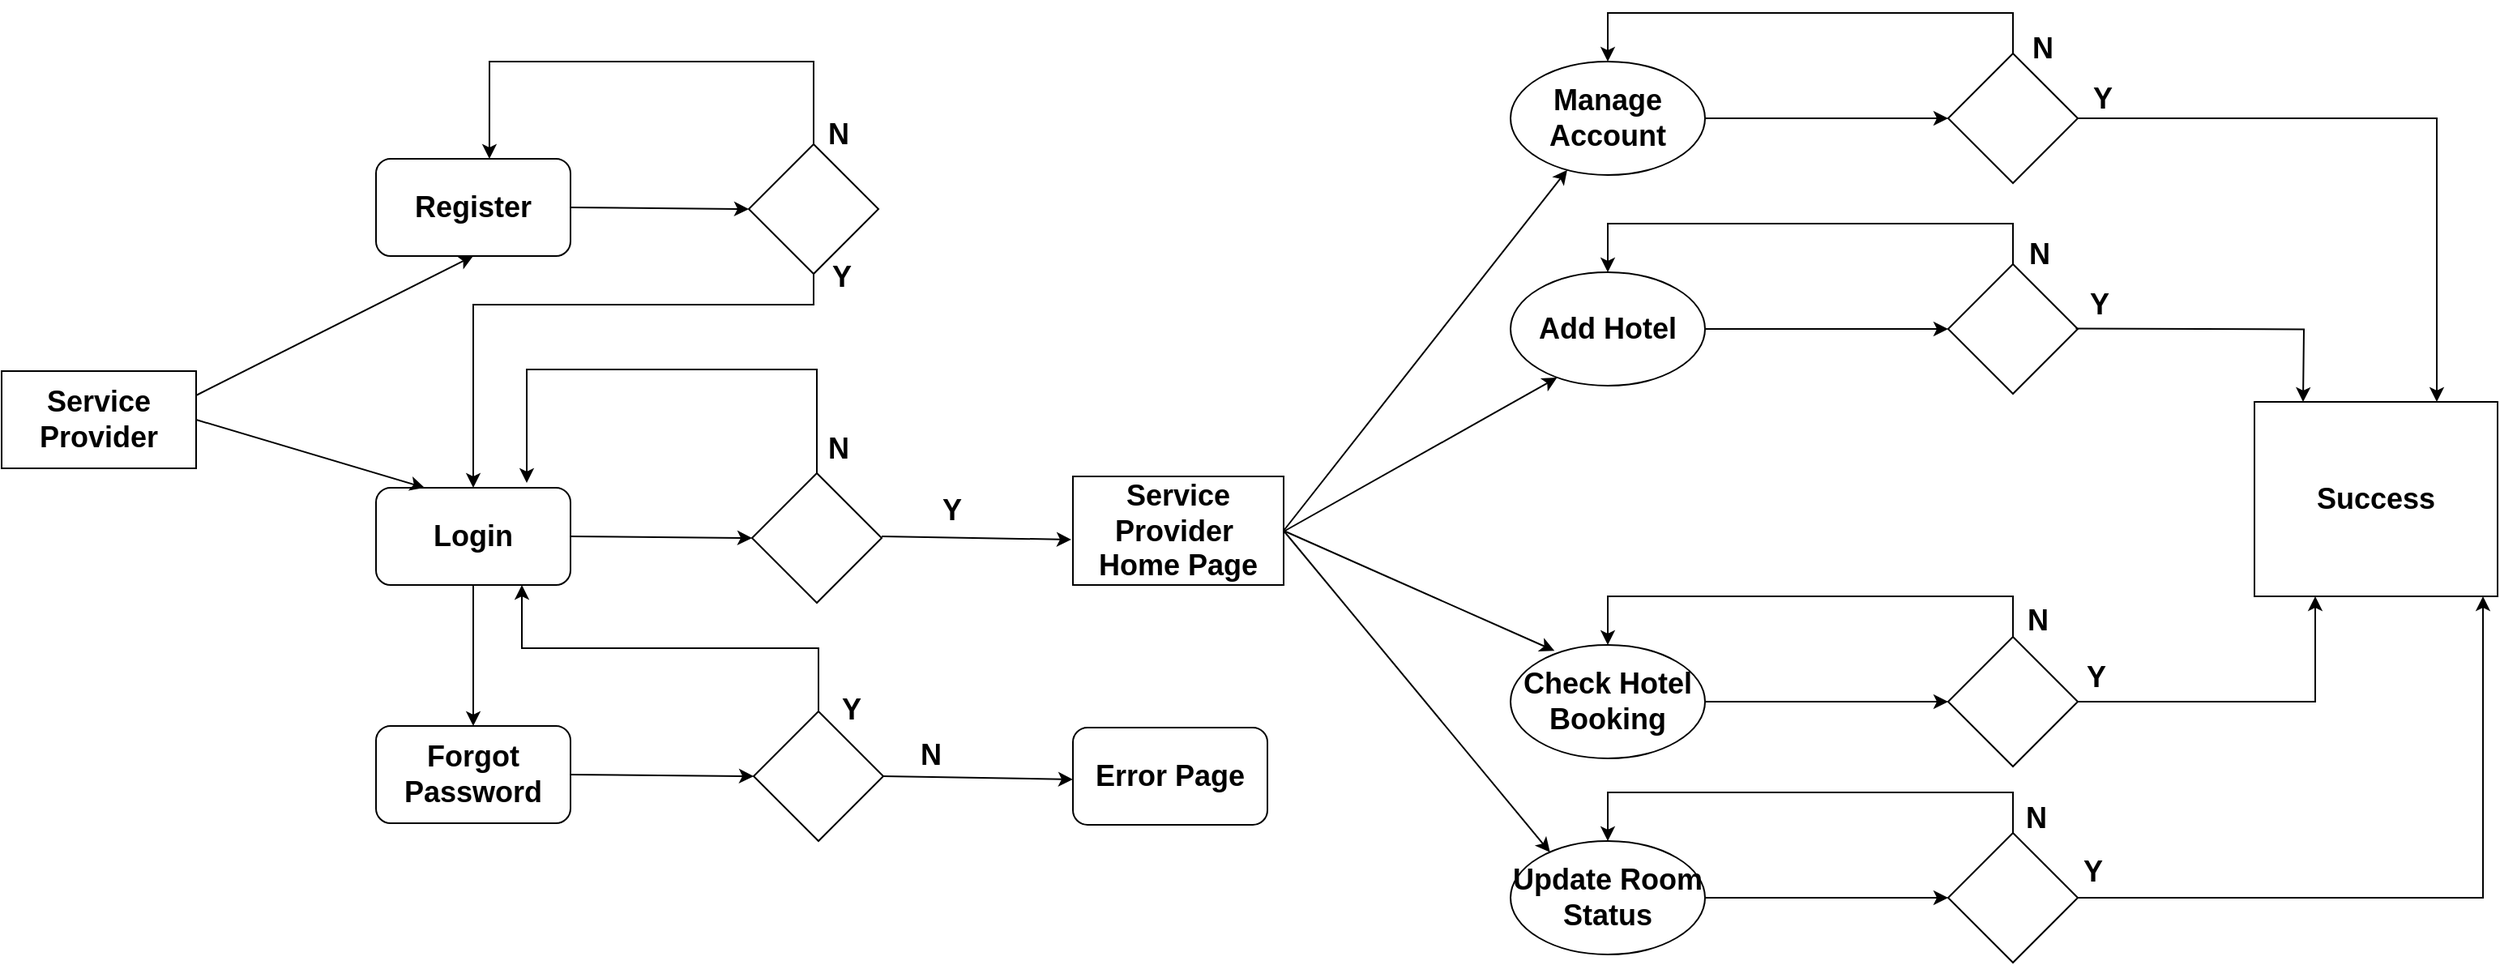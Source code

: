 <mxfile version="16.5.1" type="device"><diagram id="aTE2Z9PdLx8WyqSaNZtt" name="Page-1"><mxGraphModel dx="1730" dy="1068" grid="1" gridSize="10" guides="1" tooltips="1" connect="1" arrows="1" fold="1" page="1" pageScale="1" pageWidth="1700" pageHeight="1100" math="0" shadow="0"><root><mxCell id="0"/><mxCell id="1" parent="0"/><mxCell id="R35jRKacJj8eLbUr8XfI-1" value="&lt;b&gt;&lt;font style=&quot;font-size: 18px&quot;&gt;Service Provider&lt;/font&gt;&lt;/b&gt;" style="rounded=0;whiteSpace=wrap;html=1;" vertex="1" parent="1"><mxGeometry x="49" y="401" width="120" height="60" as="geometry"/></mxCell><mxCell id="R35jRKacJj8eLbUr8XfI-2" value="&lt;b&gt;&lt;font style=&quot;font-size: 18px&quot;&gt;Register&lt;/font&gt;&lt;/b&gt;" style="rounded=1;whiteSpace=wrap;html=1;" vertex="1" parent="1"><mxGeometry x="280" y="270" width="120" height="60" as="geometry"/></mxCell><mxCell id="R35jRKacJj8eLbUr8XfI-3" value="&lt;b&gt;&lt;font style=&quot;font-size: 18px&quot;&gt;Login&lt;/font&gt;&lt;/b&gt;" style="rounded=1;whiteSpace=wrap;html=1;" vertex="1" parent="1"><mxGeometry x="280" y="473" width="120" height="60" as="geometry"/></mxCell><mxCell id="R35jRKacJj8eLbUr8XfI-5" value="&lt;b&gt;&lt;font style=&quot;font-size: 18px&quot;&gt;Forgot Password&lt;/font&gt;&lt;/b&gt;" style="rounded=1;whiteSpace=wrap;html=1;" vertex="1" parent="1"><mxGeometry x="280" y="620" width="120" height="60" as="geometry"/></mxCell><mxCell id="R35jRKacJj8eLbUr8XfI-7" value="" style="endArrow=classic;html=1;rounded=0;exitX=1;exitY=0.25;exitDx=0;exitDy=0;entryX=0.5;entryY=1;entryDx=0;entryDy=0;" edge="1" parent="1" source="R35jRKacJj8eLbUr8XfI-1" target="R35jRKacJj8eLbUr8XfI-2"><mxGeometry width="50" height="50" relative="1" as="geometry"><mxPoint x="710" y="530" as="sourcePoint"/><mxPoint x="760" y="480" as="targetPoint"/></mxGeometry></mxCell><mxCell id="R35jRKacJj8eLbUr8XfI-8" value="" style="endArrow=classic;html=1;rounded=0;exitX=1;exitY=0.5;exitDx=0;exitDy=0;entryX=0.25;entryY=0;entryDx=0;entryDy=0;" edge="1" parent="1" source="R35jRKacJj8eLbUr8XfI-1" target="R35jRKacJj8eLbUr8XfI-3"><mxGeometry width="50" height="50" relative="1" as="geometry"><mxPoint x="240" y="540" as="sourcePoint"/><mxPoint x="760" y="480" as="targetPoint"/></mxGeometry></mxCell><mxCell id="R35jRKacJj8eLbUr8XfI-9" value="" style="endArrow=classic;html=1;rounded=0;exitX=0.5;exitY=1;exitDx=0;exitDy=0;" edge="1" parent="1" source="R35jRKacJj8eLbUr8XfI-3" target="R35jRKacJj8eLbUr8XfI-5"><mxGeometry width="50" height="50" relative="1" as="geometry"><mxPoint x="330" y="560" as="sourcePoint"/><mxPoint x="450" y="560" as="targetPoint"/></mxGeometry></mxCell><mxCell id="R35jRKacJj8eLbUr8XfI-10" value="" style="rhombus;whiteSpace=wrap;html=1;" vertex="1" parent="1"><mxGeometry x="510" y="261" width="80" height="80" as="geometry"/></mxCell><mxCell id="R35jRKacJj8eLbUr8XfI-11" value="" style="rhombus;whiteSpace=wrap;html=1;" vertex="1" parent="1"><mxGeometry x="512" y="464" width="80" height="80" as="geometry"/></mxCell><mxCell id="R35jRKacJj8eLbUr8XfI-12" value="" style="rhombus;whiteSpace=wrap;html=1;" vertex="1" parent="1"><mxGeometry x="513" y="611" width="80" height="80" as="geometry"/></mxCell><mxCell id="R35jRKacJj8eLbUr8XfI-13" value="" style="endArrow=classic;html=1;rounded=0;exitX=1;exitY=0.5;exitDx=0;exitDy=0;entryX=0;entryY=0.5;entryDx=0;entryDy=0;" edge="1" parent="1" source="R35jRKacJj8eLbUr8XfI-2" target="R35jRKacJj8eLbUr8XfI-10"><mxGeometry width="50" height="50" relative="1" as="geometry"><mxPoint x="710" y="530" as="sourcePoint"/><mxPoint x="760" y="480" as="targetPoint"/></mxGeometry></mxCell><mxCell id="R35jRKacJj8eLbUr8XfI-15" value="" style="endArrow=classic;html=1;rounded=0;exitX=0.5;exitY=0;exitDx=0;exitDy=0;edgeStyle=orthogonalEdgeStyle;entryX=0.583;entryY=0;entryDx=0;entryDy=0;entryPerimeter=0;" edge="1" parent="1" source="R35jRKacJj8eLbUr8XfI-10" target="R35jRKacJj8eLbUr8XfI-2"><mxGeometry width="50" height="50" relative="1" as="geometry"><mxPoint x="600" y="250" as="sourcePoint"/><mxPoint x="350" y="220" as="targetPoint"/><Array as="points"><mxPoint x="550" y="210"/><mxPoint x="350" y="210"/></Array></mxGeometry></mxCell><mxCell id="R35jRKacJj8eLbUr8XfI-16" value="" style="endArrow=classic;html=1;rounded=0;exitX=0.5;exitY=0;exitDx=0;exitDy=0;edgeStyle=orthogonalEdgeStyle;" edge="1" parent="1" source="R35jRKacJj8eLbUr8XfI-11"><mxGeometry width="50" height="50" relative="1" as="geometry"><mxPoint x="573" y="439" as="sourcePoint"/><mxPoint x="373" y="470" as="targetPoint"/><Array as="points"><mxPoint x="552" y="400"/><mxPoint x="373" y="400"/></Array></mxGeometry></mxCell><mxCell id="R35jRKacJj8eLbUr8XfI-20" value="" style="endArrow=classic;html=1;rounded=0;exitX=0.5;exitY=1;exitDx=0;exitDy=0;edgeStyle=orthogonalEdgeStyle;" edge="1" parent="1" source="R35jRKacJj8eLbUr8XfI-10" target="R35jRKacJj8eLbUr8XfI-3"><mxGeometry width="50" height="50" relative="1" as="geometry"><mxPoint x="260" y="470" as="sourcePoint"/><mxPoint x="310" y="420" as="targetPoint"/><Array as="points"><mxPoint x="550" y="360"/><mxPoint x="340" y="360"/></Array></mxGeometry></mxCell><mxCell id="R35jRKacJj8eLbUr8XfI-21" value="" style="endArrow=classic;html=1;rounded=0;entryX=0;entryY=0.5;entryDx=0;entryDy=0;exitX=1;exitY=0.5;exitDx=0;exitDy=0;" edge="1" parent="1" source="R35jRKacJj8eLbUr8XfI-3" target="R35jRKacJj8eLbUr8XfI-11"><mxGeometry width="50" height="50" relative="1" as="geometry"><mxPoint x="260" y="470" as="sourcePoint"/><mxPoint x="310" y="420" as="targetPoint"/></mxGeometry></mxCell><mxCell id="R35jRKacJj8eLbUr8XfI-22" value="" style="endArrow=classic;html=1;rounded=0;exitX=0.5;exitY=0;exitDx=0;exitDy=0;entryX=0.75;entryY=1;entryDx=0;entryDy=0;edgeStyle=orthogonalEdgeStyle;" edge="1" parent="1" source="R35jRKacJj8eLbUr8XfI-12" target="R35jRKacJj8eLbUr8XfI-3"><mxGeometry width="50" height="50" relative="1" as="geometry"><mxPoint x="260" y="470" as="sourcePoint"/><mxPoint x="310" y="420" as="targetPoint"/></mxGeometry></mxCell><mxCell id="R35jRKacJj8eLbUr8XfI-23" value="" style="endArrow=classic;html=1;rounded=0;exitX=1;exitY=0.5;exitDx=0;exitDy=0;entryX=0;entryY=0.5;entryDx=0;entryDy=0;" edge="1" parent="1" source="R35jRKacJj8eLbUr8XfI-5" target="R35jRKacJj8eLbUr8XfI-12"><mxGeometry width="50" height="50" relative="1" as="geometry"><mxPoint x="260" y="470" as="sourcePoint"/><mxPoint x="510" y="650" as="targetPoint"/></mxGeometry></mxCell><mxCell id="R35jRKacJj8eLbUr8XfI-25" value="" style="endArrow=classic;html=1;rounded=0;exitX=1;exitY=0.5;exitDx=0;exitDy=0;" edge="1" parent="1" source="R35jRKacJj8eLbUr8XfI-12"><mxGeometry width="50" height="50" relative="1" as="geometry"><mxPoint x="597" y="652" as="sourcePoint"/><mxPoint x="710" y="653" as="targetPoint"/></mxGeometry></mxCell><mxCell id="R35jRKacJj8eLbUr8XfI-26" value="&lt;b&gt;&lt;font style=&quot;font-size: 18px&quot;&gt;Error Page&lt;/font&gt;&lt;/b&gt;" style="rounded=1;whiteSpace=wrap;html=1;" vertex="1" parent="1"><mxGeometry x="710" y="621" width="120" height="60" as="geometry"/></mxCell><mxCell id="R35jRKacJj8eLbUr8XfI-27" value="&lt;b style=&quot;font-size: 18px&quot;&gt;Service Provider&amp;nbsp;&lt;br&gt;Home Page&lt;/b&gt;" style="rounded=0;whiteSpace=wrap;html=1;" vertex="1" parent="1"><mxGeometry x="710" y="466" width="130" height="67" as="geometry"/></mxCell><mxCell id="R35jRKacJj8eLbUr8XfI-28" value="" style="endArrow=classic;html=1;rounded=0;exitX=1;exitY=0.5;exitDx=0;exitDy=0;" edge="1" parent="1"><mxGeometry width="50" height="50" relative="1" as="geometry"><mxPoint x="592" y="503" as="sourcePoint"/><mxPoint x="709" y="505" as="targetPoint"/></mxGeometry></mxCell><mxCell id="R35jRKacJj8eLbUr8XfI-29" value="&lt;b&gt;&lt;font style=&quot;font-size: 18px&quot;&gt;Manage Account&lt;/font&gt;&lt;/b&gt;" style="ellipse;whiteSpace=wrap;html=1;" vertex="1" parent="1"><mxGeometry x="980" y="210" width="120" height="70" as="geometry"/></mxCell><mxCell id="R35jRKacJj8eLbUr8XfI-30" value="&lt;span style=&quot;font-size: 18px&quot;&gt;&lt;b&gt;Add Hotel&lt;/b&gt;&lt;/span&gt;" style="ellipse;whiteSpace=wrap;html=1;" vertex="1" parent="1"><mxGeometry x="980" y="340" width="120" height="70" as="geometry"/></mxCell><mxCell id="R35jRKacJj8eLbUr8XfI-32" value="&lt;b&gt;&lt;font style=&quot;font-size: 18px&quot;&gt;Check Hotel Booking&lt;/font&gt;&lt;/b&gt;" style="ellipse;whiteSpace=wrap;html=1;" vertex="1" parent="1"><mxGeometry x="980" y="570" width="120" height="70" as="geometry"/></mxCell><mxCell id="R35jRKacJj8eLbUr8XfI-33" value="" style="endArrow=classic;html=1;rounded=0;exitX=1;exitY=0.5;exitDx=0;exitDy=0;" edge="1" parent="1" source="R35jRKacJj8eLbUr8XfI-27" target="R35jRKacJj8eLbUr8XfI-29"><mxGeometry width="50" height="50" relative="1" as="geometry"><mxPoint x="840" y="490" as="sourcePoint"/><mxPoint x="890" y="440" as="targetPoint"/></mxGeometry></mxCell><mxCell id="R35jRKacJj8eLbUr8XfI-34" value="" style="endArrow=classic;html=1;rounded=0;entryX=0.239;entryY=0.929;entryDx=0;entryDy=0;entryPerimeter=0;" edge="1" parent="1" target="R35jRKacJj8eLbUr8XfI-30"><mxGeometry width="50" height="50" relative="1" as="geometry"><mxPoint x="840" y="500" as="sourcePoint"/><mxPoint x="1034.165" y="286.589" as="targetPoint"/></mxGeometry></mxCell><mxCell id="R35jRKacJj8eLbUr8XfI-36" value="" style="endArrow=classic;html=1;rounded=0;entryX=0.226;entryY=0.051;entryDx=0;entryDy=0;entryPerimeter=0;exitX=1;exitY=0.5;exitDx=0;exitDy=0;" edge="1" parent="1" source="R35jRKacJj8eLbUr8XfI-27" target="R35jRKacJj8eLbUr8XfI-32"><mxGeometry width="50" height="50" relative="1" as="geometry"><mxPoint x="860" y="520" as="sourcePoint"/><mxPoint x="1034.165" y="306.589" as="targetPoint"/></mxGeometry></mxCell><mxCell id="R35jRKacJj8eLbUr8XfI-38" value="&lt;b&gt;&lt;font style=&quot;font-size: 18px&quot;&gt;Update Room Status&lt;/font&gt;&lt;/b&gt;" style="ellipse;whiteSpace=wrap;html=1;" vertex="1" parent="1"><mxGeometry x="980" y="691" width="120" height="70" as="geometry"/></mxCell><mxCell id="R35jRKacJj8eLbUr8XfI-39" value="" style="endArrow=classic;html=1;rounded=0;entryX=0.203;entryY=0.099;entryDx=0;entryDy=0;entryPerimeter=0;exitX=1;exitY=0.5;exitDx=0;exitDy=0;" edge="1" parent="1" source="R35jRKacJj8eLbUr8XfI-27" target="R35jRKacJj8eLbUr8XfI-38"><mxGeometry width="50" height="50" relative="1" as="geometry"><mxPoint x="910" y="620" as="sourcePoint"/><mxPoint x="1077.12" y="694.07" as="targetPoint"/></mxGeometry></mxCell><mxCell id="R35jRKacJj8eLbUr8XfI-40" value="" style="rhombus;whiteSpace=wrap;html=1;" vertex="1" parent="1"><mxGeometry x="1250" y="205" width="80" height="80" as="geometry"/></mxCell><mxCell id="R35jRKacJj8eLbUr8XfI-41" value="" style="rhombus;whiteSpace=wrap;html=1;" vertex="1" parent="1"><mxGeometry x="1250" y="335" width="80" height="80" as="geometry"/></mxCell><mxCell id="R35jRKacJj8eLbUr8XfI-43" value="" style="rhombus;whiteSpace=wrap;html=1;" vertex="1" parent="1"><mxGeometry x="1250" y="565" width="80" height="80" as="geometry"/></mxCell><mxCell id="R35jRKacJj8eLbUr8XfI-44" value="" style="rhombus;whiteSpace=wrap;html=1;" vertex="1" parent="1"><mxGeometry x="1250" y="686" width="80" height="80" as="geometry"/></mxCell><mxCell id="R35jRKacJj8eLbUr8XfI-45" value="" style="endArrow=classic;html=1;rounded=0;exitX=0.5;exitY=0;exitDx=0;exitDy=0;entryX=0.5;entryY=0;entryDx=0;entryDy=0;edgeStyle=orthogonalEdgeStyle;" edge="1" parent="1" source="R35jRKacJj8eLbUr8XfI-40" target="R35jRKacJj8eLbUr8XfI-29"><mxGeometry width="50" height="50" relative="1" as="geometry"><mxPoint x="1210" y="340" as="sourcePoint"/><mxPoint x="1260" y="290" as="targetPoint"/><Array as="points"><mxPoint x="1290" y="180"/><mxPoint x="1040" y="180"/></Array></mxGeometry></mxCell><mxCell id="R35jRKacJj8eLbUr8XfI-47" value="" style="endArrow=classic;html=1;rounded=0;exitX=0.5;exitY=0;exitDx=0;exitDy=0;entryX=0.5;entryY=0;entryDx=0;entryDy=0;edgeStyle=orthogonalEdgeStyle;" edge="1" parent="1"><mxGeometry width="50" height="50" relative="1" as="geometry"><mxPoint x="1290" y="335" as="sourcePoint"/><mxPoint x="1040" y="340" as="targetPoint"/><Array as="points"><mxPoint x="1290" y="310"/><mxPoint x="1040" y="310"/></Array></mxGeometry></mxCell><mxCell id="R35jRKacJj8eLbUr8XfI-49" value="" style="endArrow=classic;html=1;rounded=0;exitX=0.5;exitY=0;exitDx=0;exitDy=0;entryX=0.5;entryY=0;entryDx=0;entryDy=0;edgeStyle=orthogonalEdgeStyle;" edge="1" parent="1"><mxGeometry width="50" height="50" relative="1" as="geometry"><mxPoint x="1290" y="565" as="sourcePoint"/><mxPoint x="1040" y="570" as="targetPoint"/><Array as="points"><mxPoint x="1290" y="540"/><mxPoint x="1040" y="540"/></Array></mxGeometry></mxCell><mxCell id="R35jRKacJj8eLbUr8XfI-50" value="" style="endArrow=classic;html=1;rounded=0;exitX=0.5;exitY=0;exitDx=0;exitDy=0;entryX=0.5;entryY=0;entryDx=0;entryDy=0;edgeStyle=orthogonalEdgeStyle;" edge="1" parent="1"><mxGeometry width="50" height="50" relative="1" as="geometry"><mxPoint x="1290" y="686" as="sourcePoint"/><mxPoint x="1040" y="691" as="targetPoint"/><Array as="points"><mxPoint x="1290" y="661"/><mxPoint x="1040" y="661"/></Array></mxGeometry></mxCell><mxCell id="R35jRKacJj8eLbUr8XfI-51" value="&lt;b&gt;&lt;font style=&quot;font-size: 18px&quot;&gt;Success&lt;/font&gt;&lt;/b&gt;" style="rounded=0;whiteSpace=wrap;html=1;" vertex="1" parent="1"><mxGeometry x="1439" y="420" width="150" height="120" as="geometry"/></mxCell><mxCell id="R35jRKacJj8eLbUr8XfI-53" value="" style="endArrow=classic;html=1;rounded=0;exitX=0.984;exitY=0.409;exitDx=0;exitDy=0;exitPerimeter=0;edgeStyle=orthogonalEdgeStyle;" edge="1" parent="1"><mxGeometry width="50" height="50" relative="1" as="geometry"><mxPoint x="1328.72" y="374.72" as="sourcePoint"/><mxPoint x="1469" y="420" as="targetPoint"/></mxGeometry></mxCell><mxCell id="R35jRKacJj8eLbUr8XfI-54" value="" style="endArrow=classic;html=1;rounded=0;exitX=1;exitY=0.5;exitDx=0;exitDy=0;entryX=0.75;entryY=0;entryDx=0;entryDy=0;edgeStyle=orthogonalEdgeStyle;" edge="1" parent="1" source="R35jRKacJj8eLbUr8XfI-40" target="R35jRKacJj8eLbUr8XfI-51"><mxGeometry width="50" height="50" relative="1" as="geometry"><mxPoint x="1340" y="270" as="sourcePoint"/><mxPoint x="1390" y="220" as="targetPoint"/></mxGeometry></mxCell><mxCell id="R35jRKacJj8eLbUr8XfI-56" value="" style="endArrow=classic;html=1;rounded=0;entryX=0.25;entryY=1;entryDx=0;entryDy=0;edgeStyle=orthogonalEdgeStyle;" edge="1" parent="1" source="R35jRKacJj8eLbUr8XfI-43" target="R35jRKacJj8eLbUr8XfI-51"><mxGeometry width="50" height="50" relative="1" as="geometry"><mxPoint x="1400" y="650" as="sourcePoint"/><mxPoint x="1450" y="600" as="targetPoint"/></mxGeometry></mxCell><mxCell id="R35jRKacJj8eLbUr8XfI-58" value="" style="endArrow=classic;html=1;rounded=0;exitX=1;exitY=0.5;exitDx=0;exitDy=0;entryX=0.94;entryY=1;entryDx=0;entryDy=0;entryPerimeter=0;edgeStyle=orthogonalEdgeStyle;" edge="1" parent="1" source="R35jRKacJj8eLbUr8XfI-44" target="R35jRKacJj8eLbUr8XfI-51"><mxGeometry width="50" height="50" relative="1" as="geometry"><mxPoint x="1330" y="770" as="sourcePoint"/><mxPoint x="1380" y="720" as="targetPoint"/></mxGeometry></mxCell><mxCell id="R35jRKacJj8eLbUr8XfI-59" value="&lt;b&gt;&lt;font style=&quot;font-size: 18px&quot;&gt;Y&lt;/font&gt;&lt;/b&gt;" style="text;html=1;align=center;verticalAlign=middle;resizable=0;points=[];autosize=1;strokeColor=none;fillColor=none;fontSize=15;" vertex="1" parent="1"><mxGeometry x="552" y="333" width="30" height="20" as="geometry"/></mxCell><mxCell id="R35jRKacJj8eLbUr8XfI-60" value="&lt;b&gt;N&lt;/b&gt;" style="text;html=1;align=center;verticalAlign=middle;resizable=0;points=[];autosize=1;strokeColor=none;fillColor=none;fontSize=18;" vertex="1" parent="1"><mxGeometry x="550" y="240" width="30" height="30" as="geometry"/></mxCell><mxCell id="R35jRKacJj8eLbUr8XfI-61" value="&lt;b&gt;N&lt;/b&gt;" style="text;html=1;align=center;verticalAlign=middle;resizable=0;points=[];autosize=1;strokeColor=none;fillColor=none;fontSize=18;" vertex="1" parent="1"><mxGeometry x="550" y="434" width="30" height="30" as="geometry"/></mxCell><mxCell id="R35jRKacJj8eLbUr8XfI-62" value="&lt;b&gt;&lt;font style=&quot;font-size: 18px&quot;&gt;Y&lt;/font&gt;&lt;/b&gt;" style="text;html=1;align=center;verticalAlign=middle;resizable=0;points=[];autosize=1;strokeColor=none;fillColor=none;fontSize=15;" vertex="1" parent="1"><mxGeometry x="620" y="477" width="30" height="20" as="geometry"/></mxCell><mxCell id="R35jRKacJj8eLbUr8XfI-63" value="&lt;b&gt;&lt;font style=&quot;font-size: 18px&quot;&gt;Y&lt;/font&gt;&lt;/b&gt;" style="text;html=1;align=center;verticalAlign=middle;resizable=0;points=[];autosize=1;strokeColor=none;fillColor=none;fontSize=15;" vertex="1" parent="1"><mxGeometry x="558" y="600" width="30" height="20" as="geometry"/></mxCell><mxCell id="R35jRKacJj8eLbUr8XfI-64" value="&lt;b&gt;N&lt;/b&gt;" style="text;html=1;align=center;verticalAlign=middle;resizable=0;points=[];autosize=1;strokeColor=none;fillColor=none;fontSize=18;" vertex="1" parent="1"><mxGeometry x="607" y="623" width="30" height="30" as="geometry"/></mxCell><mxCell id="R35jRKacJj8eLbUr8XfI-65" value="&lt;b&gt;N&lt;/b&gt;" style="text;html=1;align=center;verticalAlign=middle;resizable=0;points=[];autosize=1;strokeColor=none;fillColor=none;fontSize=18;" vertex="1" parent="1"><mxGeometry x="1293" y="187" width="30" height="30" as="geometry"/></mxCell><mxCell id="R35jRKacJj8eLbUr8XfI-66" value="&lt;b&gt;N&lt;/b&gt;" style="text;html=1;align=center;verticalAlign=middle;resizable=0;points=[];autosize=1;strokeColor=none;fillColor=none;fontSize=18;" vertex="1" parent="1"><mxGeometry x="1291" y="314" width="30" height="30" as="geometry"/></mxCell><mxCell id="R35jRKacJj8eLbUr8XfI-67" value="&lt;b&gt;N&lt;/b&gt;" style="text;html=1;align=center;verticalAlign=middle;resizable=0;points=[];autosize=1;strokeColor=none;fillColor=none;fontSize=18;" vertex="1" parent="1"><mxGeometry x="1290" y="540" width="30" height="30" as="geometry"/></mxCell><mxCell id="R35jRKacJj8eLbUr8XfI-69" value="&lt;b&gt;N&lt;/b&gt;" style="text;html=1;align=center;verticalAlign=middle;resizable=0;points=[];autosize=1;strokeColor=none;fillColor=none;fontSize=18;" vertex="1" parent="1"><mxGeometry x="1289" y="662" width="30" height="30" as="geometry"/></mxCell><mxCell id="R35jRKacJj8eLbUr8XfI-70" value="&lt;b&gt;&lt;font style=&quot;font-size: 18px&quot;&gt;Y&lt;/font&gt;&lt;/b&gt;" style="text;html=1;align=center;verticalAlign=middle;resizable=0;points=[];autosize=1;strokeColor=none;fillColor=none;fontSize=15;" vertex="1" parent="1"><mxGeometry x="1330" y="223" width="30" height="20" as="geometry"/></mxCell><mxCell id="R35jRKacJj8eLbUr8XfI-71" value="&lt;b&gt;&lt;font style=&quot;font-size: 18px&quot;&gt;Y&lt;/font&gt;&lt;/b&gt;" style="text;html=1;align=center;verticalAlign=middle;resizable=0;points=[];autosize=1;strokeColor=none;fillColor=none;fontSize=15;" vertex="1" parent="1"><mxGeometry x="1328" y="350" width="30" height="20" as="geometry"/></mxCell><mxCell id="R35jRKacJj8eLbUr8XfI-72" value="&lt;b&gt;&lt;font style=&quot;font-size: 18px&quot;&gt;Y&lt;/font&gt;&lt;/b&gt;" style="text;html=1;align=center;verticalAlign=middle;resizable=0;points=[];autosize=1;strokeColor=none;fillColor=none;fontSize=15;" vertex="1" parent="1"><mxGeometry x="1326" y="580" width="30" height="20" as="geometry"/></mxCell><mxCell id="R35jRKacJj8eLbUr8XfI-73" value="&lt;b&gt;&lt;font style=&quot;font-size: 18px&quot;&gt;Y&lt;/font&gt;&lt;/b&gt;" style="text;html=1;align=center;verticalAlign=middle;resizable=0;points=[];autosize=1;strokeColor=none;fillColor=none;fontSize=15;" vertex="1" parent="1"><mxGeometry x="1324" y="700" width="30" height="20" as="geometry"/></mxCell><mxCell id="R35jRKacJj8eLbUr8XfI-74" value="" style="endArrow=classic;html=1;rounded=0;fontSize=18;exitX=1;exitY=0.5;exitDx=0;exitDy=0;entryX=0;entryY=0.5;entryDx=0;entryDy=0;" edge="1" parent="1" source="R35jRKacJj8eLbUr8XfI-32" target="R35jRKacJj8eLbUr8XfI-43"><mxGeometry width="50" height="50" relative="1" as="geometry"><mxPoint x="840" y="610" as="sourcePoint"/><mxPoint x="890" y="560" as="targetPoint"/></mxGeometry></mxCell><mxCell id="R35jRKacJj8eLbUr8XfI-75" value="" style="endArrow=classic;html=1;rounded=0;fontSize=18;exitX=1;exitY=0.5;exitDx=0;exitDy=0;entryX=0;entryY=0.5;entryDx=0;entryDy=0;" edge="1" parent="1" source="R35jRKacJj8eLbUr8XfI-38" target="R35jRKacJj8eLbUr8XfI-44"><mxGeometry width="50" height="50" relative="1" as="geometry"><mxPoint x="1140" y="730" as="sourcePoint"/><mxPoint x="1290" y="730" as="targetPoint"/></mxGeometry></mxCell><mxCell id="R35jRKacJj8eLbUr8XfI-76" value="" style="endArrow=classic;html=1;rounded=0;fontSize=18;exitX=1;exitY=0.5;exitDx=0;exitDy=0;" edge="1" parent="1" source="R35jRKacJj8eLbUr8XfI-30"><mxGeometry width="50" height="50" relative="1" as="geometry"><mxPoint x="1110" y="370" as="sourcePoint"/><mxPoint x="1250" y="375" as="targetPoint"/></mxGeometry></mxCell><mxCell id="R35jRKacJj8eLbUr8XfI-77" value="" style="endArrow=classic;html=1;rounded=0;fontSize=18;exitX=1;exitY=0.5;exitDx=0;exitDy=0;entryX=0;entryY=0.5;entryDx=0;entryDy=0;" edge="1" parent="1" source="R35jRKacJj8eLbUr8XfI-29" target="R35jRKacJj8eLbUr8XfI-40"><mxGeometry width="50" height="50" relative="1" as="geometry"><mxPoint x="1130" y="240" as="sourcePoint"/><mxPoint x="1280" y="240" as="targetPoint"/></mxGeometry></mxCell></root></mxGraphModel></diagram></mxfile>